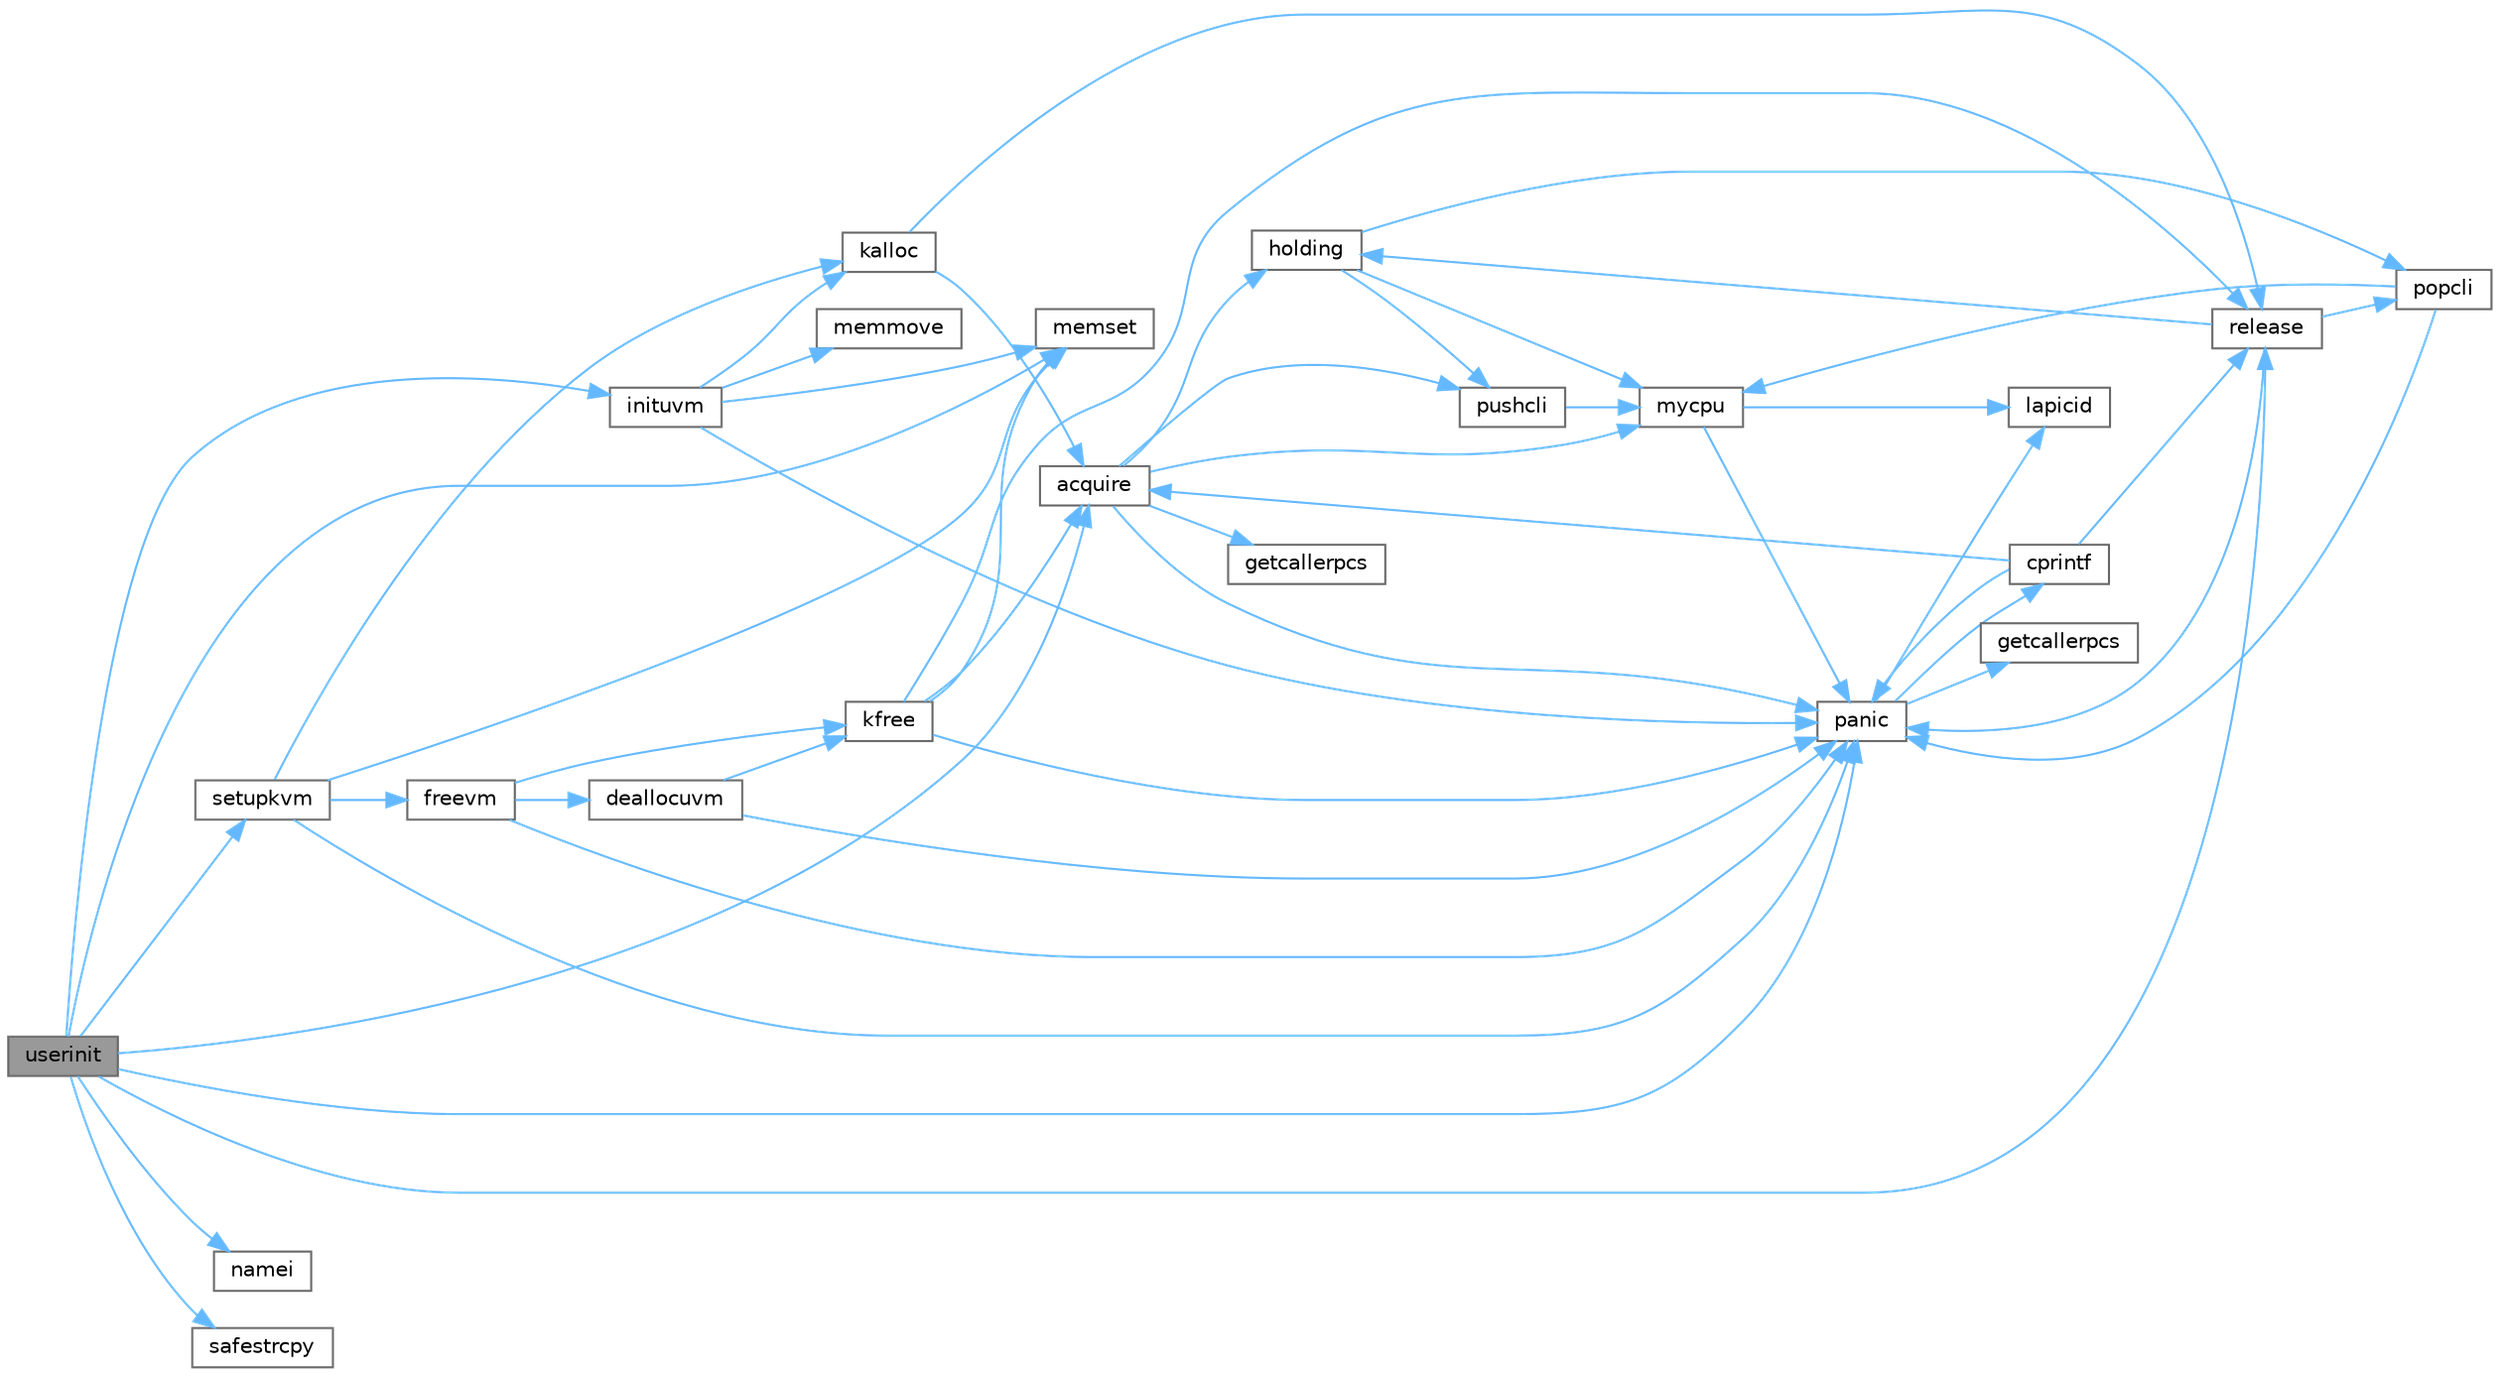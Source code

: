 digraph "userinit"
{
 // LATEX_PDF_SIZE
  bgcolor="transparent";
  edge [fontname=Helvetica,fontsize=10,labelfontname=Helvetica,labelfontsize=10];
  node [fontname=Helvetica,fontsize=10,shape=box,height=0.2,width=0.4];
  rankdir="LR";
  Node1 [id="Node000001",label="userinit",height=0.2,width=0.4,color="gray40", fillcolor="grey60", style="filled", fontcolor="black",tooltip=" "];
  Node1 -> Node2 [id="edge50_Node000001_Node000002",color="steelblue1",style="solid",tooltip=" "];
  Node2 [id="Node000002",label="acquire",height=0.2,width=0.4,color="grey40", fillcolor="white", style="filled",URL="$d3/d2d/spinlock_8c.html#aed377f16a085b00de3a4b32392adbdfb",tooltip=" "];
  Node2 -> Node3 [id="edge51_Node000002_Node000003",color="steelblue1",style="solid",tooltip=" "];
  Node3 [id="Node000003",label="getcallerpcs",height=0.2,width=0.4,color="grey40", fillcolor="white", style="filled",URL="$d3/d2d/spinlock_8c.html#a6ac35304ea80f01086b47edcc2328010",tooltip=" "];
  Node2 -> Node4 [id="edge52_Node000002_Node000004",color="steelblue1",style="solid",tooltip=" "];
  Node4 [id="Node000004",label="holding",height=0.2,width=0.4,color="grey40", fillcolor="white", style="filled",URL="$d3/d2d/spinlock_8c.html#aea48df3e5cfb903179ad3dc78ab502d9",tooltip=" "];
  Node4 -> Node5 [id="edge53_Node000004_Node000005",color="steelblue1",style="solid",tooltip=" "];
  Node5 [id="Node000005",label="mycpu",height=0.2,width=0.4,color="grey40", fillcolor="white", style="filled",URL="$d3/dda/proc_8c.html#ad427959ad025dabd8cd393b27ec39160",tooltip=" "];
  Node5 -> Node6 [id="edge54_Node000005_Node000006",color="steelblue1",style="solid",tooltip=" "];
  Node6 [id="Node000006",label="lapicid",height=0.2,width=0.4,color="grey40", fillcolor="white", style="filled",URL="$dc/df6/lapic_8c.html#a627f7996b64f99d885244a5102c85164",tooltip=" "];
  Node5 -> Node7 [id="edge55_Node000005_Node000007",color="steelblue1",style="solid",tooltip=" "];
  Node7 [id="Node000007",label="panic",height=0.2,width=0.4,color="grey40", fillcolor="white", style="filled",URL="$d0/d56/console_8c.html#a95c0aca5d6d7487933984f08b189917a",tooltip=" "];
  Node7 -> Node8 [id="edge56_Node000007_Node000008",color="steelblue1",style="solid",tooltip=" "];
  Node8 [id="Node000008",label="cprintf",height=0.2,width=0.4,color="grey40", fillcolor="white", style="filled",URL="$d0/d56/console_8c.html#a90f0742d846503e4ed1804f1df421ec6",tooltip=" "];
  Node8 -> Node2 [id="edge57_Node000008_Node000002",color="steelblue1",style="solid",tooltip=" "];
  Node8 -> Node7 [id="edge58_Node000008_Node000007",color="steelblue1",style="solid",tooltip=" "];
  Node8 -> Node9 [id="edge59_Node000008_Node000009",color="steelblue1",style="solid",tooltip=" "];
  Node9 [id="Node000009",label="release",height=0.2,width=0.4,color="grey40", fillcolor="white", style="filled",URL="$d3/d2d/spinlock_8c.html#a1cee376aa9a00e754bf5481cd5f3d97b",tooltip=" "];
  Node9 -> Node4 [id="edge60_Node000009_Node000004",color="steelblue1",style="solid",tooltip=" "];
  Node9 -> Node7 [id="edge61_Node000009_Node000007",color="steelblue1",style="solid",tooltip=" "];
  Node9 -> Node10 [id="edge62_Node000009_Node000010",color="steelblue1",style="solid",tooltip=" "];
  Node10 [id="Node000010",label="popcli",height=0.2,width=0.4,color="grey40", fillcolor="white", style="filled",URL="$d3/d2d/spinlock_8c.html#ae3424f669269fef400ce29c3aeb43fdb",tooltip=" "];
  Node10 -> Node5 [id="edge63_Node000010_Node000005",color="steelblue1",style="solid",tooltip=" "];
  Node10 -> Node7 [id="edge64_Node000010_Node000007",color="steelblue1",style="solid",tooltip=" "];
  Node7 -> Node11 [id="edge65_Node000007_Node000011",color="steelblue1",style="solid",tooltip=" "];
  Node11 [id="Node000011",label="getcallerpcs",height=0.2,width=0.4,color="grey40", fillcolor="white", style="filled",URL="$d5/d64/defs_8h.html#a4105de9e2969515d6c6c795c4386f69f",tooltip=" "];
  Node7 -> Node6 [id="edge66_Node000007_Node000006",color="steelblue1",style="solid",tooltip=" "];
  Node4 -> Node10 [id="edge67_Node000004_Node000010",color="steelblue1",style="solid",tooltip=" "];
  Node4 -> Node12 [id="edge68_Node000004_Node000012",color="steelblue1",style="solid",tooltip=" "];
  Node12 [id="Node000012",label="pushcli",height=0.2,width=0.4,color="grey40", fillcolor="white", style="filled",URL="$d3/d2d/spinlock_8c.html#a206b749d1b7768dadce61cbcde7e0f1c",tooltip=" "];
  Node12 -> Node5 [id="edge69_Node000012_Node000005",color="steelblue1",style="solid",tooltip=" "];
  Node2 -> Node5 [id="edge70_Node000002_Node000005",color="steelblue1",style="solid",tooltip=" "];
  Node2 -> Node7 [id="edge71_Node000002_Node000007",color="steelblue1",style="solid",tooltip=" "];
  Node2 -> Node12 [id="edge72_Node000002_Node000012",color="steelblue1",style="solid",tooltip=" "];
  Node1 -> Node13 [id="edge73_Node000001_Node000013",color="steelblue1",style="solid",tooltip=" "];
  Node13 [id="Node000013",label="inituvm",height=0.2,width=0.4,color="grey40", fillcolor="white", style="filled",URL="$de/de9/vm_8c.html#ac96c231d4053eaf4322c27d1f2cd9d49",tooltip=" "];
  Node13 -> Node14 [id="edge74_Node000013_Node000014",color="steelblue1",style="solid",tooltip=" "];
  Node14 [id="Node000014",label="kalloc",height=0.2,width=0.4,color="grey40", fillcolor="white", style="filled",URL="$d4/def/kalloc_8c.html#a5e965f6365c721b5b23c12d16d45c3dc",tooltip=" "];
  Node14 -> Node2 [id="edge75_Node000014_Node000002",color="steelblue1",style="solid",tooltip=" "];
  Node14 -> Node9 [id="edge76_Node000014_Node000009",color="steelblue1",style="solid",tooltip=" "];
  Node13 -> Node15 [id="edge77_Node000013_Node000015",color="steelblue1",style="solid",tooltip=" "];
  Node15 [id="Node000015",label="memmove",height=0.2,width=0.4,color="grey40", fillcolor="white", style="filled",URL="$d1/db0/string_8c.html#a07f97e2ed1ce37955192d52de8f4911f",tooltip=" "];
  Node13 -> Node16 [id="edge78_Node000013_Node000016",color="steelblue1",style="solid",tooltip=" "];
  Node16 [id="Node000016",label="memset",height=0.2,width=0.4,color="grey40", fillcolor="white", style="filled",URL="$db/d8a/ulib_8c.html#aa9cdc2409c15ccd5ee3b2031576f4093",tooltip=" "];
  Node13 -> Node7 [id="edge79_Node000013_Node000007",color="steelblue1",style="solid",tooltip=" "];
  Node1 -> Node16 [id="edge80_Node000001_Node000016",color="steelblue1",style="solid",tooltip=" "];
  Node1 -> Node17 [id="edge81_Node000001_Node000017",color="steelblue1",style="solid",tooltip=" "];
  Node17 [id="Node000017",label="namei",height=0.2,width=0.4,color="grey40", fillcolor="white", style="filled",URL="$d2/d5a/fs_8c.html#a35c52ecf358097c17dcbbd5594acb41a",tooltip=" "];
  Node1 -> Node7 [id="edge82_Node000001_Node000007",color="steelblue1",style="solid",tooltip=" "];
  Node1 -> Node9 [id="edge83_Node000001_Node000009",color="steelblue1",style="solid",tooltip=" "];
  Node1 -> Node18 [id="edge84_Node000001_Node000018",color="steelblue1",style="solid",tooltip=" "];
  Node18 [id="Node000018",label="safestrcpy",height=0.2,width=0.4,color="grey40", fillcolor="white", style="filled",URL="$d1/db0/string_8c.html#aca73516e4b2fdb2663e0d26f855ac3ca",tooltip=" "];
  Node1 -> Node19 [id="edge85_Node000001_Node000019",color="steelblue1",style="solid",tooltip=" "];
  Node19 [id="Node000019",label="setupkvm",height=0.2,width=0.4,color="grey40", fillcolor="white", style="filled",URL="$de/de9/vm_8c.html#a1c8a7a02e9391b5cf0984388216695c0",tooltip=" "];
  Node19 -> Node20 [id="edge86_Node000019_Node000020",color="steelblue1",style="solid",tooltip=" "];
  Node20 [id="Node000020",label="freevm",height=0.2,width=0.4,color="grey40", fillcolor="white", style="filled",URL="$de/de9/vm_8c.html#aa883924e2f068c520b695cdc168e1603",tooltip=" "];
  Node20 -> Node21 [id="edge87_Node000020_Node000021",color="steelblue1",style="solid",tooltip=" "];
  Node21 [id="Node000021",label="deallocuvm",height=0.2,width=0.4,color="grey40", fillcolor="white", style="filled",URL="$de/de9/vm_8c.html#a6d3019ea15a9bfdc5131ae97f3623c49",tooltip=" "];
  Node21 -> Node22 [id="edge88_Node000021_Node000022",color="steelblue1",style="solid",tooltip=" "];
  Node22 [id="Node000022",label="kfree",height=0.2,width=0.4,color="grey40", fillcolor="white", style="filled",URL="$d4/def/kalloc_8c.html#aced59ecf8411235f6dffc065236711a5",tooltip=" "];
  Node22 -> Node2 [id="edge89_Node000022_Node000002",color="steelblue1",style="solid",tooltip=" "];
  Node22 -> Node16 [id="edge90_Node000022_Node000016",color="steelblue1",style="solid",tooltip=" "];
  Node22 -> Node7 [id="edge91_Node000022_Node000007",color="steelblue1",style="solid",tooltip=" "];
  Node22 -> Node9 [id="edge92_Node000022_Node000009",color="steelblue1",style="solid",tooltip=" "];
  Node21 -> Node7 [id="edge93_Node000021_Node000007",color="steelblue1",style="solid",tooltip=" "];
  Node20 -> Node22 [id="edge94_Node000020_Node000022",color="steelblue1",style="solid",tooltip=" "];
  Node20 -> Node7 [id="edge95_Node000020_Node000007",color="steelblue1",style="solid",tooltip=" "];
  Node19 -> Node14 [id="edge96_Node000019_Node000014",color="steelblue1",style="solid",tooltip=" "];
  Node19 -> Node16 [id="edge97_Node000019_Node000016",color="steelblue1",style="solid",tooltip=" "];
  Node19 -> Node7 [id="edge98_Node000019_Node000007",color="steelblue1",style="solid",tooltip=" "];
}
